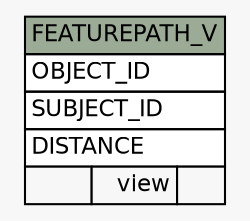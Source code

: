 // dot 2.38.0 on Windows 10 10.0
// SchemaSpy rev Unknown
digraph "FEATUREPATH_V" {
  graph [
    rankdir="RL"
    bgcolor="#f7f7f7"
    nodesep="0.18"
    ranksep="0.46"
    fontname="Helvetica"
    fontsize="11"
  ];
  node [
    fontname="Helvetica"
    fontsize="11"
    shape="plaintext"
  ];
  edge [
    arrowsize="0.8"
  ];
  "FEATUREPATH_V" [
    label=<
    <TABLE BORDER="0" CELLBORDER="1" CELLSPACING="0" BGCOLOR="#ffffff">
      <TR><TD COLSPAN="3" BGCOLOR="#9bab96" ALIGN="CENTER">FEATUREPATH_V</TD></TR>
      <TR><TD PORT="OBJECT_ID" COLSPAN="3" ALIGN="LEFT">OBJECT_ID</TD></TR>
      <TR><TD PORT="SUBJECT_ID" COLSPAN="3" ALIGN="LEFT">SUBJECT_ID</TD></TR>
      <TR><TD PORT="DISTANCE" COLSPAN="3" ALIGN="LEFT">DISTANCE</TD></TR>
      <TR><TD ALIGN="LEFT" BGCOLOR="#f7f7f7">  </TD><TD ALIGN="RIGHT" BGCOLOR="#f7f7f7">view</TD><TD ALIGN="RIGHT" BGCOLOR="#f7f7f7">  </TD></TR>
    </TABLE>>
    URL="tables/FEATUREPATH_V.html"
    tooltip="FEATUREPATH_V"
  ];
}
